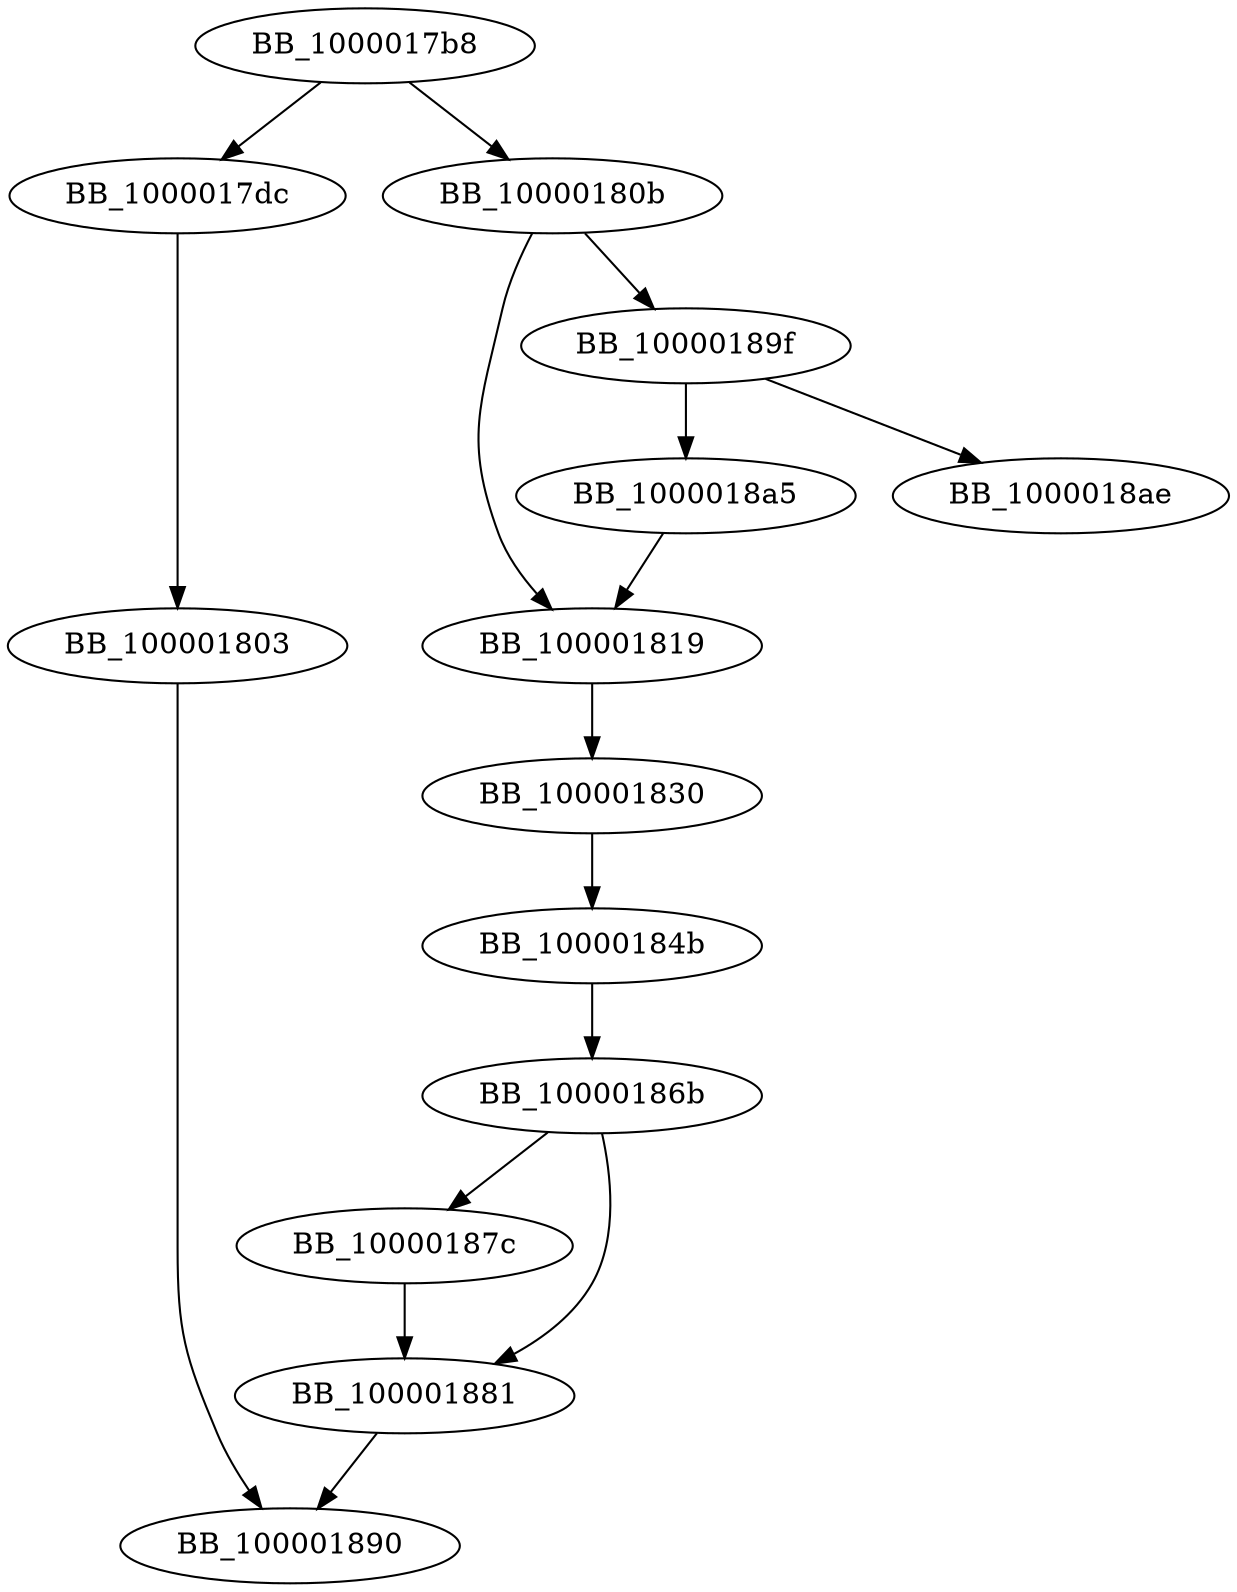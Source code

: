 DiGraph __ZNSt6vectorIhSaIhEE13_M_insert_auxEN9__gnu_cxx17__normal_iteratorIPhS1_EERKh{
BB_1000017b8->BB_1000017dc
BB_1000017b8->BB_10000180b
BB_1000017dc->BB_100001803
BB_100001803->BB_100001890
BB_10000180b->BB_100001819
BB_10000180b->BB_10000189f
BB_100001819->BB_100001830
BB_100001830->BB_10000184b
BB_10000184b->BB_10000186b
BB_10000186b->BB_10000187c
BB_10000186b->BB_100001881
BB_10000187c->BB_100001881
BB_100001881->BB_100001890
BB_10000189f->BB_1000018a5
BB_10000189f->BB_1000018ae
BB_1000018a5->BB_100001819
}
